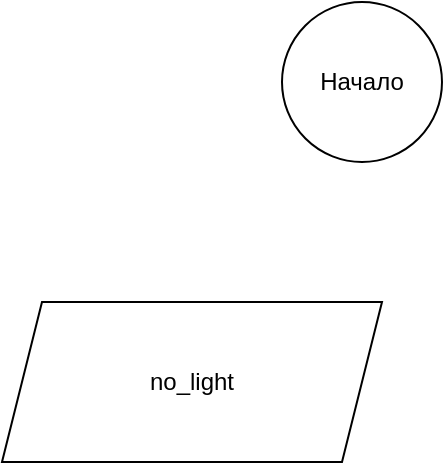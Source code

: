 <mxfile version="22.0.6" type="github">
  <diagram name="Страница — 1" id="NtNKiSgUbtTAesu2bkyV">
    <mxGraphModel dx="989" dy="538" grid="1" gridSize="10" guides="1" tooltips="1" connect="1" arrows="1" fold="1" page="1" pageScale="1" pageWidth="827" pageHeight="1169" math="0" shadow="0">
      <root>
        <mxCell id="0" />
        <mxCell id="1" parent="0" />
        <mxCell id="zHdibZxFWJzw51kQvyiS-1" value="Начало" style="ellipse;whiteSpace=wrap;html=1;aspect=fixed;" vertex="1" parent="1">
          <mxGeometry x="370" y="60" width="80" height="80" as="geometry" />
        </mxCell>
        <mxCell id="zHdibZxFWJzw51kQvyiS-2" value="no_light" style="shape=parallelogram;perimeter=parallelogramPerimeter;whiteSpace=wrap;html=1;fixedSize=1;" vertex="1" parent="1">
          <mxGeometry x="230" y="210" width="190" height="80" as="geometry" />
        </mxCell>
      </root>
    </mxGraphModel>
  </diagram>
</mxfile>
